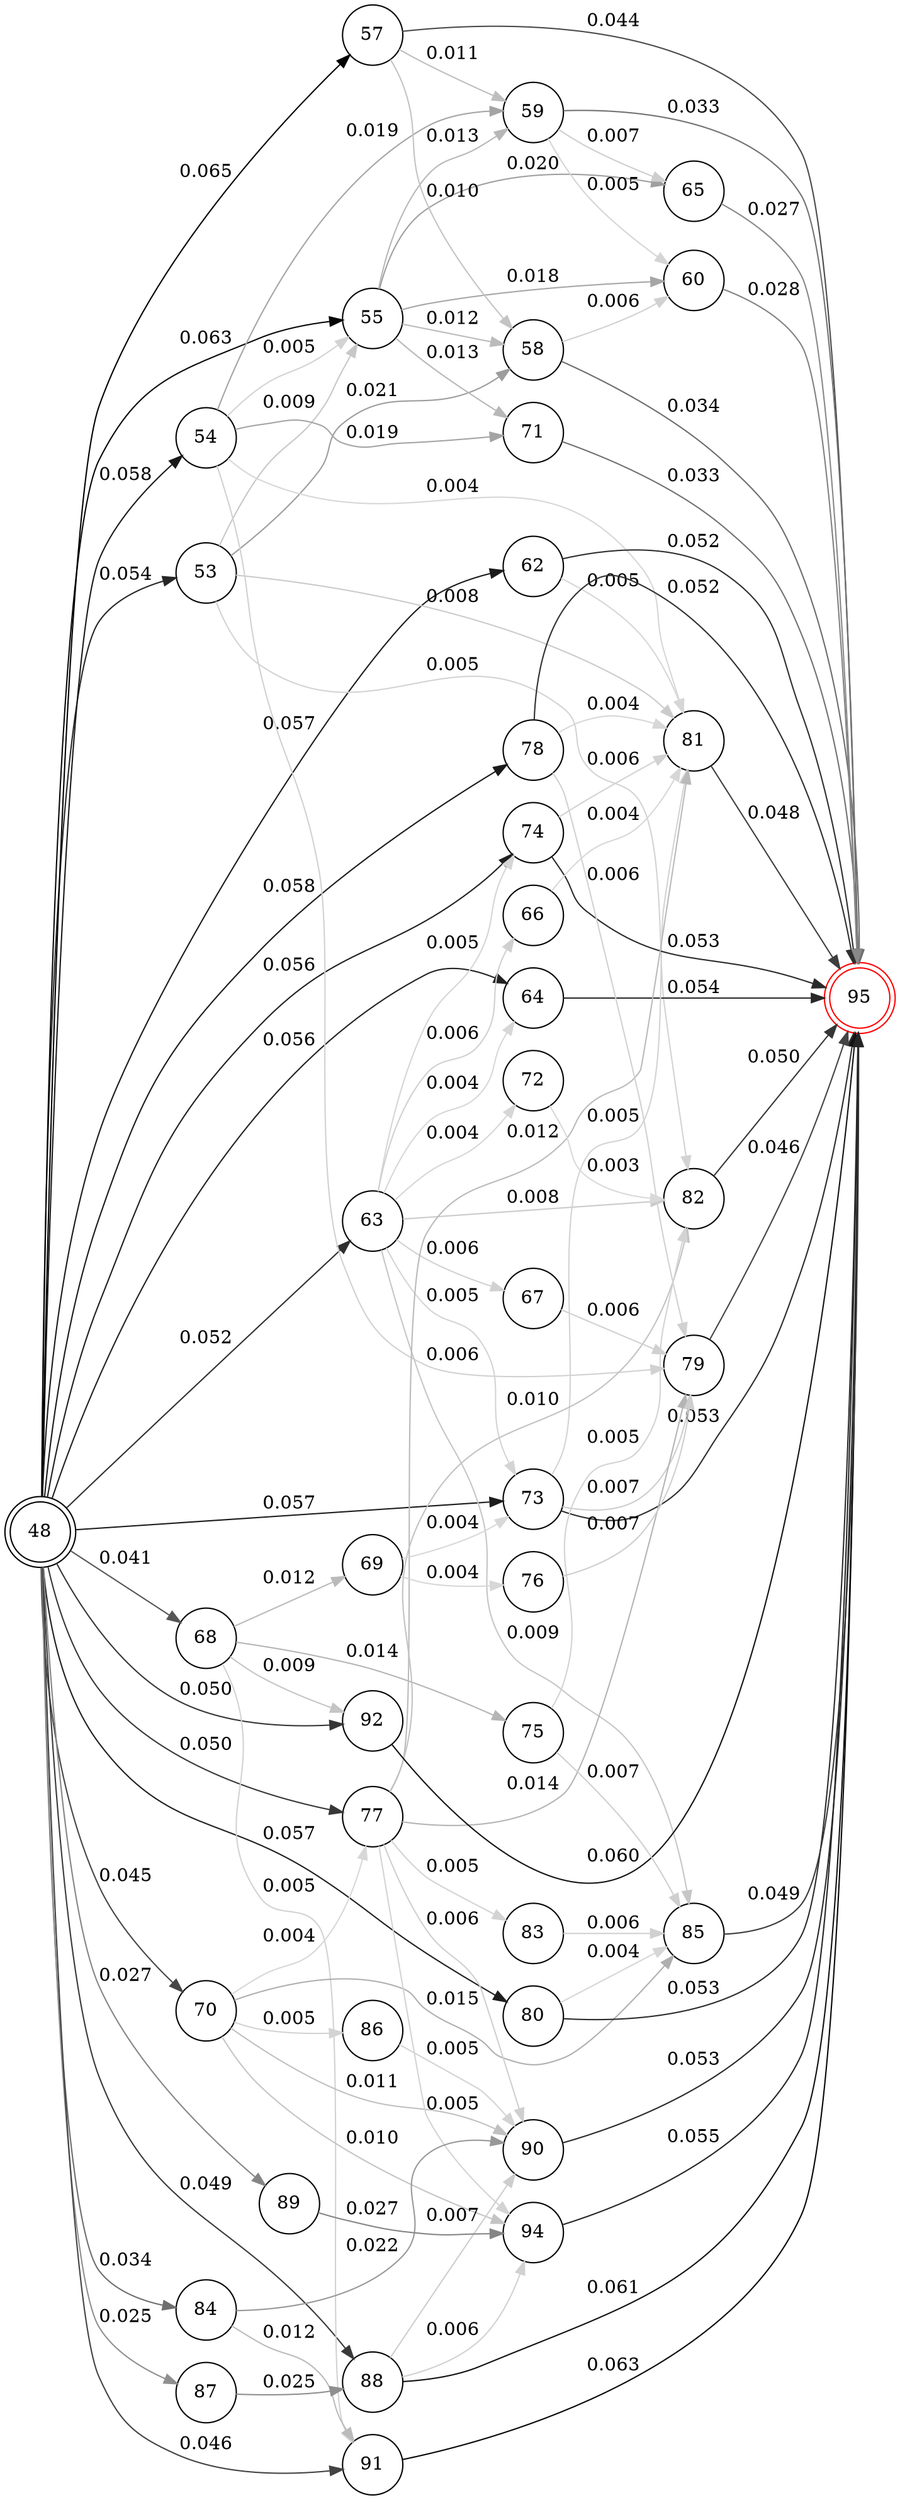 digraph G {
  rankdir=LR
  node [shape=doublecircle]; 48 ;
  node [shape=doublecircle, color=red]; 95 ;
  node [shape = circle, color = black];
  48 -> 53 [label="0.054" color="#262626"]
  48 -> 54 [label="0.058" color="#1a1a1a"]
  48 -> 55 [label="0.063" color="# 7 7 7"]
  48 -> 57 [label="0.065" color="# 0 0 0"]
  48 -> 62 [label="0.057" color="#1b1b1b"]
  48 -> 63 [label="0.052" color="#2f2f2f"]
  48 -> 64 [label="0.056" color="#212121"]
  48 -> 68 [label="0.041" color="#565656"]
  48 -> 70 [label="0.045" color="#464646"]
  48 -> 73 [label="0.057" color="#1d1d1d"]
  48 -> 74 [label="0.056" color="#1f1f1f"]
  48 -> 77 [label="0.050" color="#373737"]
  48 -> 78 [label="0.058" color="#1a1a1a"]
  48 -> 80 [label="0.057" color="#1e1e1e"]
  48 -> 84 [label="0.034" color="#6e6e6e"]
  48 -> 87 [label="0.025" color="#8f8f8f"]
  48 -> 88 [label="0.049" color="#393939"]
  48 -> 89 [label="0.027" color="#858585"]
  48 -> 91 [label="0.046" color="#434343"]
  48 -> 92 [label="0.050" color="#363636"]
  53 -> 55 [label="0.009" color="#c7c7c7"]
  53 -> 58 [label="0.021" color="#9c9c9c"]
  53 -> 81 [label="0.008" color="#cbcbcb"]
  53 -> 82 [label="0.005" color="#d3d3d3"]
  54 -> 55 [label="0.005" color="#d3d3d3"]
  54 -> 59 [label="0.019" color="#a4a4a4"]
  54 -> 71 [label="0.019" color="#a4a4a4"]
  54 -> 79 [label="0.006" color="#d1d1d1"]
  54 -> 81 [label="0.004" color="#d7d7d7"]
  55 -> 58 [label="0.012" color="#bbbbbb"]
  55 -> 59 [label="0.013" color="#b7b7b7"]
  55 -> 60 [label="0.018" color="#a6a6a6"]
  55 -> 65 [label="0.020" color="#9f9f9f"]
  55 -> 71 [label="0.013" color="#b7b7b7"]
  57 -> 58 [label="0.010" color="#c3c3c3"]
  57 -> 59 [label="0.011" color="#bebebe"]
  57 -> 95 [label="0.044" color="#4a4a4a"]
  58 -> 60 [label="0.006" color="#d1d1d1"]
  58 -> 95 [label="0.034" color="#6c6c6c"]
  59 -> 60 [label="0.005" color="#d5d5d5"]
  59 -> 65 [label="0.007" color="#cecece"]
  59 -> 95 [label="0.033" color="#717171"]
  60 -> 95 [label="0.028" color="#818181"]
  62 -> 81 [label="0.005" color="#d6d6d6"]
  62 -> 95 [label="0.052" color="#2e2e2e"]
  63 -> 64 [label="0.004" color="#d7d7d7"]
  63 -> 66 [label="0.006" color="#d0d0d0"]
  63 -> 67 [label="0.006" color="#d1d1d1"]
  63 -> 72 [label="0.004" color="#d6d6d6"]
  63 -> 73 [label="0.005" color="#d4d4d4"]
  63 -> 74 [label="0.005" color="#d5d5d5"]
  63 -> 82 [label="0.008" color="#cacaca"]
  63 -> 85 [label="0.009" color="#c6c6c6"]
  64 -> 95 [label="0.054" color="#282828"]
  65 -> 95 [label="0.027" color="#888888"]
  66 -> 81 [label="0.004" color="#d7d7d7"]
  67 -> 79 [label="0.006" color="#d0d0d0"]
  68 -> 69 [label="0.012" color="#bababa"]
  68 -> 75 [label="0.014" color="#b5b5b5"]
  68 -> 91 [label="0.005" color="#d2d2d2"]
  68 -> 92 [label="0.009" color="#c5c5c5"]
  69 -> 73 [label="0.004" color="#d8d8d8"]
  69 -> 76 [label="0.004" color="#d7d7d7"]
  70 -> 77 [label="0.004" color="#d7d7d7"]
  70 -> 85 [label="0.015" color="#afafaf"]
  70 -> 86 [label="0.005" color="#d3d3d3"]
  70 -> 90 [label="0.011" color="#c0c0c0"]
  70 -> 94 [label="0.010" color="#c4c4c4"]
  71 -> 95 [label="0.033" color="#717171"]
  72 -> 82 [label="0.003" color="#d9d9d9"]
  73 -> 79 [label="0.007" color="#cdcdcd"]
  73 -> 81 [label="0.005" color="#d3d3d3"]
  73 -> 95 [label="0.053" color="#2c2c2c"]
  74 -> 81 [label="0.006" color="#d2d2d2"]
  74 -> 95 [label="0.053" color="#2a2a2a"]
  75 -> 82 [label="0.005" color="#d3d3d3"]
  75 -> 85 [label="0.007" color="#cfcfcf"]
  76 -> 79 [label="0.007" color="#cecece"]
  77 -> 79 [label="0.014" color="#b4b4b4"]
  77 -> 81 [label="0.012" color="#bababa"]
  77 -> 82 [label="0.010" color="#c2c2c2"]
  77 -> 83 [label="0.005" color="#d3d3d3"]
  77 -> 90 [label="0.006" color="#cfcfcf"]
  77 -> 94 [label="0.005" color="#d3d3d3"]
  78 -> 79 [label="0.006" color="#d1d1d1"]
  78 -> 81 [label="0.004" color="#d7d7d7"]
  78 -> 95 [label="0.052" color="#2f2f2f"]
  79 -> 95 [label="0.046" color="#444444"]
  80 -> 85 [label="0.004" color="#d6d6d6"]
  80 -> 95 [label="0.053" color="#2b2b2b"]
  81 -> 95 [label="0.048" color="#3e3e3e"]
  82 -> 95 [label="0.050" color="#363636"]
  83 -> 85 [label="0.006" color="#d0d0d0"]
  84 -> 90 [label="0.022" color="#989898"]
  84 -> 91 [label="0.012" color="#bbbbbb"]
  85 -> 95 [label="0.049" color="#3a3a3a"]
  86 -> 90 [label="0.005" color="#d3d3d3"]
  87 -> 88 [label="0.025" color="#8f8f8f"]
  88 -> 90 [label="0.007" color="#cdcdcd"]
  88 -> 94 [label="0.006" color="#d1d1d1"]
  88 -> 95 [label="0.061" color="#101010"]
  89 -> 94 [label="0.027" color="#858585"]
  90 -> 95 [label="0.053" color="#292929"]
  91 -> 95 [label="0.063" color="# 6 6 6"]
  92 -> 95 [label="0.060" color="#131313"]
  94 -> 95 [label="0.055" color="#252525"]
}

